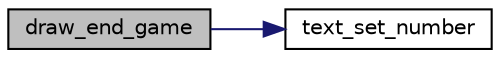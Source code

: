 digraph "draw_end_game"
{
 // LATEX_PDF_SIZE
  edge [fontname="Helvetica",fontsize="10",labelfontname="Helvetica",labelfontsize="10"];
  node [fontname="Helvetica",fontsize="10",shape=record];
  rankdir="LR";
  Node1 [label="draw_end_game",height=0.2,width=0.4,color="black", fillcolor="grey75", style="filled", fontcolor="black",tooltip="Draws end game screen."];
  Node1 -> Node2 [color="midnightblue",fontsize="10",style="solid"];
  Node2 [label="text_set_number",height=0.2,width=0.4,color="black", fillcolor="white", style="filled",URL="$group__aux__functions.html#gaa44ed1dddad05a46684d78465aa371cf",tooltip="Sets number for 3 positions."];
}
